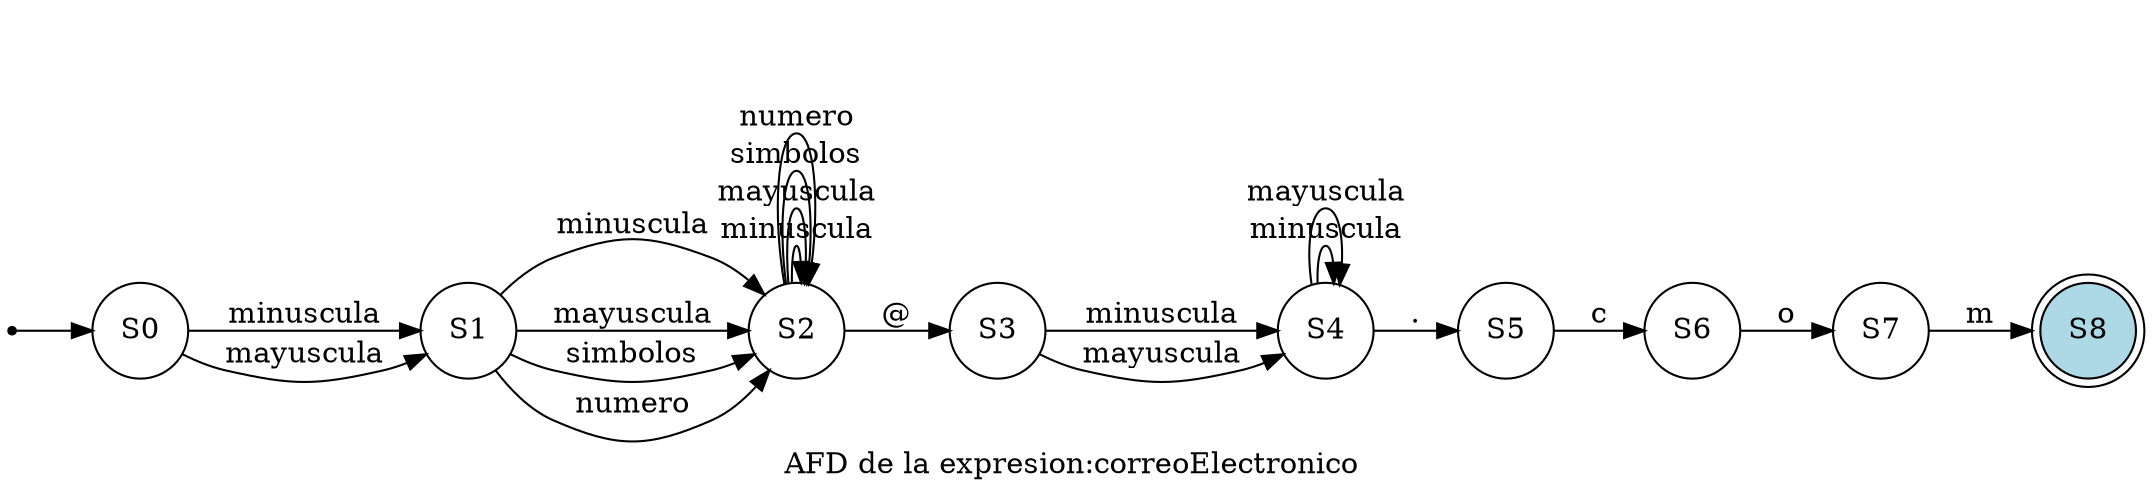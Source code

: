 digraph AFD {
    rankdir=LR;


    
    node [shape = point ]; qi

    node [shape = circle];qi ->S0;
S0 -> S1 [ label = "minuscula" ];S0 -> S1 [ label = "mayuscula" ];S1 -> S2 [ label = "minuscula" ];S1 -> S2 [ label = "mayuscula" ];S1 -> S2 [ label = "simbolos" ];S1 -> S2 [ label = "numero" ];S2 -> S2 [ label = "minuscula" ];S2 -> S2 [ label = "mayuscula" ];S2 -> S2 [ label = "simbolos" ];S2 -> S2 [ label = "numero" ];S2 -> S3 [ label = "@" ];S3 -> S4 [ label = "minuscula" ];S3 -> S4 [ label = "mayuscula" ];S4 -> S4 [ label = "minuscula" ];S4 -> S4 [ label = "mayuscula" ];S4 -> S5 [ label = "." ];S5 -> S6 [ label = "c" ];S6 -> S7 [ label = "o" ];S7 -> S8 [ label = "m" ];S8 [shape = doublecircle style=filled, fillcolor=lightblue];
label="AFD de la expresion:correoElectronico "}
